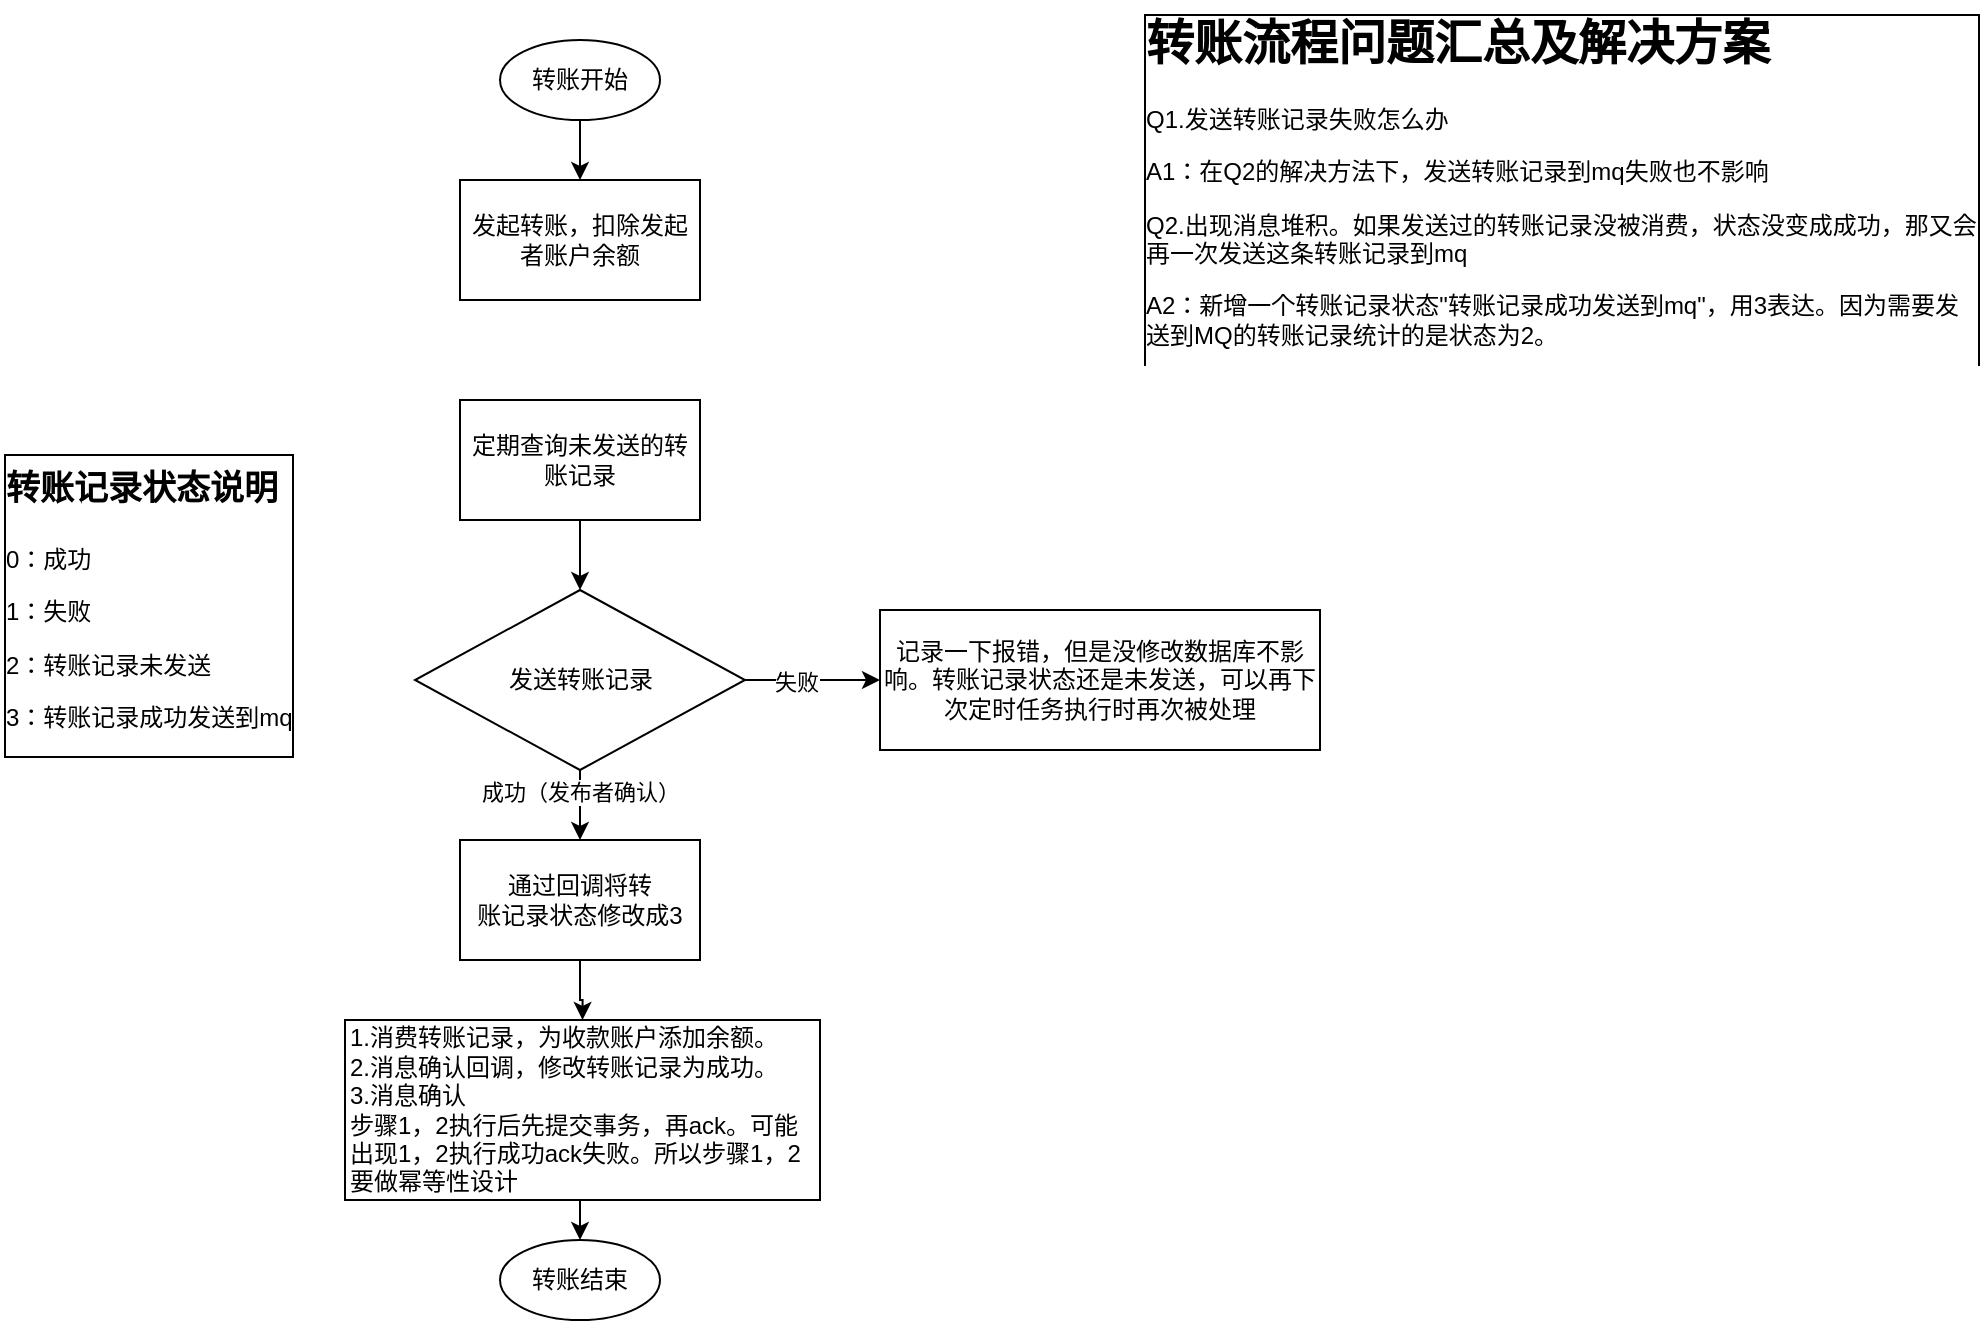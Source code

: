 <mxfile version="28.0.7">
  <diagram id="C5RBs43oDa-KdzZeNtuy" name="Page-1">
    <mxGraphModel dx="1213" dy="701" grid="1" gridSize="10" guides="1" tooltips="1" connect="1" arrows="1" fold="1" page="1" pageScale="1" pageWidth="3300" pageHeight="4681" math="0" shadow="0">
      <root>
        <mxCell id="WIyWlLk6GJQsqaUBKTNV-0" />
        <mxCell id="WIyWlLk6GJQsqaUBKTNV-1" parent="WIyWlLk6GJQsqaUBKTNV-0" />
        <mxCell id="uTj_L4GP4vtBzImo_Wq9-3" style="edgeStyle=orthogonalEdgeStyle;rounded=0;orthogonalLoop=1;jettySize=auto;html=1;exitX=0.5;exitY=1;exitDx=0;exitDy=0;entryX=0.5;entryY=0;entryDx=0;entryDy=0;" parent="WIyWlLk6GJQsqaUBKTNV-1" source="uTj_L4GP4vtBzImo_Wq9-0" target="uTj_L4GP4vtBzImo_Wq9-2" edge="1">
          <mxGeometry relative="1" as="geometry" />
        </mxCell>
        <mxCell id="uTj_L4GP4vtBzImo_Wq9-0" value="转账开始" style="ellipse;whiteSpace=wrap;html=1;" parent="WIyWlLk6GJQsqaUBKTNV-1" vertex="1">
          <mxGeometry x="360" y="120" width="80" height="40" as="geometry" />
        </mxCell>
        <mxCell id="uTj_L4GP4vtBzImo_Wq9-1" value="转账结束" style="ellipse;whiteSpace=wrap;html=1;" parent="WIyWlLk6GJQsqaUBKTNV-1" vertex="1">
          <mxGeometry x="360" y="720" width="80" height="40" as="geometry" />
        </mxCell>
        <mxCell id="uTj_L4GP4vtBzImo_Wq9-2" value="发起转账，扣除发起者账户余额" style="rounded=0;whiteSpace=wrap;html=1;" parent="WIyWlLk6GJQsqaUBKTNV-1" vertex="1">
          <mxGeometry x="340" y="190" width="120" height="60" as="geometry" />
        </mxCell>
        <mxCell id="uTj_L4GP4vtBzImo_Wq9-6" style="edgeStyle=orthogonalEdgeStyle;rounded=0;orthogonalLoop=1;jettySize=auto;html=1;exitX=0.5;exitY=1;exitDx=0;exitDy=0;entryX=0.5;entryY=0;entryDx=0;entryDy=0;" parent="WIyWlLk6GJQsqaUBKTNV-1" source="uTj_L4GP4vtBzImo_Wq9-4" target="uTj_L4GP4vtBzImo_Wq9-7" edge="1">
          <mxGeometry relative="1" as="geometry">
            <mxPoint x="400" y="400" as="targetPoint" />
          </mxGeometry>
        </mxCell>
        <mxCell id="uTj_L4GP4vtBzImo_Wq9-4" value="定期查询未发送的转账记录" style="rounded=0;whiteSpace=wrap;html=1;" parent="WIyWlLk6GJQsqaUBKTNV-1" vertex="1">
          <mxGeometry x="340" y="300" width="120" height="60" as="geometry" />
        </mxCell>
        <mxCell id="uTj_L4GP4vtBzImo_Wq9-9" style="edgeStyle=orthogonalEdgeStyle;rounded=0;orthogonalLoop=1;jettySize=auto;html=1;exitX=0.5;exitY=1;exitDx=0;exitDy=0;entryX=0.5;entryY=0;entryDx=0;entryDy=0;" parent="WIyWlLk6GJQsqaUBKTNV-1" source="uTj_L4GP4vtBzImo_Wq9-7" target="uTj_L4GP4vtBzImo_Wq9-29" edge="1">
          <mxGeometry relative="1" as="geometry">
            <mxPoint x="400" y="500" as="targetPoint" />
          </mxGeometry>
        </mxCell>
        <mxCell id="uTj_L4GP4vtBzImo_Wq9-10" value="成功（发布者确认）" style="edgeLabel;html=1;align=center;verticalAlign=middle;resizable=0;points=[];" parent="uTj_L4GP4vtBzImo_Wq9-9" vertex="1" connectable="0">
          <mxGeometry x="-0.1" y="-1" relative="1" as="geometry">
            <mxPoint x="1" y="-5" as="offset" />
          </mxGeometry>
        </mxCell>
        <mxCell id="uTj_L4GP4vtBzImo_Wq9-12" style="edgeStyle=orthogonalEdgeStyle;rounded=0;orthogonalLoop=1;jettySize=auto;html=1;exitX=1;exitY=0.5;exitDx=0;exitDy=0;entryX=0;entryY=0.5;entryDx=0;entryDy=0;" parent="WIyWlLk6GJQsqaUBKTNV-1" source="uTj_L4GP4vtBzImo_Wq9-7" target="uTj_L4GP4vtBzImo_Wq9-11" edge="1">
          <mxGeometry relative="1" as="geometry" />
        </mxCell>
        <mxCell id="uTj_L4GP4vtBzImo_Wq9-13" value="失败" style="edgeLabel;html=1;align=center;verticalAlign=middle;resizable=0;points=[];" parent="uTj_L4GP4vtBzImo_Wq9-12" vertex="1" connectable="0">
          <mxGeometry x="-0.24" y="-1" relative="1" as="geometry">
            <mxPoint as="offset" />
          </mxGeometry>
        </mxCell>
        <mxCell id="uTj_L4GP4vtBzImo_Wq9-7" value="&lt;div&gt;发送转账记录&lt;/div&gt;" style="rhombus;whiteSpace=wrap;html=1;" parent="WIyWlLk6GJQsqaUBKTNV-1" vertex="1">
          <mxGeometry x="317.5" y="395" width="165" height="90" as="geometry" />
        </mxCell>
        <mxCell id="Nz396IvyJtMQi-NrtlgB-0" style="edgeStyle=orthogonalEdgeStyle;rounded=0;orthogonalLoop=1;jettySize=auto;html=1;exitX=0.5;exitY=1;exitDx=0;exitDy=0;entryX=0.5;entryY=0;entryDx=0;entryDy=0;" parent="WIyWlLk6GJQsqaUBKTNV-1" source="uTj_L4GP4vtBzImo_Wq9-8" target="uTj_L4GP4vtBzImo_Wq9-1" edge="1">
          <mxGeometry relative="1" as="geometry" />
        </mxCell>
        <mxCell id="uTj_L4GP4vtBzImo_Wq9-8" value="&lt;div align=&quot;left&quot;&gt;1.消费转账记录，为收款账户添加余额。&lt;/div&gt;&lt;div align=&quot;left&quot;&gt;2.消息确认回调，修改转账记录为成功。&lt;/div&gt;&lt;div align=&quot;left&quot;&gt;3.消息确认&lt;/div&gt;&lt;div align=&quot;left&quot;&gt;步骤1，2执行后先提交事务，再ack。可能出现1，2执行成功ack失败。所以步骤1，2要做幂等性设计&lt;br&gt;&lt;/div&gt;" style="rounded=0;whiteSpace=wrap;html=1;align=left;" parent="WIyWlLk6GJQsqaUBKTNV-1" vertex="1">
          <mxGeometry x="282.5" y="610" width="237.5" height="90" as="geometry" />
        </mxCell>
        <mxCell id="uTj_L4GP4vtBzImo_Wq9-11" value="记录一下报错，但是没修改数据库不影响。转账记录状态还是未发送，可以再下次定时任务执行时再次被处理" style="rounded=0;whiteSpace=wrap;html=1;" parent="WIyWlLk6GJQsqaUBKTNV-1" vertex="1">
          <mxGeometry x="550" y="405" width="220" height="70" as="geometry" />
        </mxCell>
        <mxCell id="uTj_L4GP4vtBzImo_Wq9-18" value="&lt;h1 style=&quot;margin-top: 0px;&quot;&gt;转账流程问题汇总及解决方案&lt;br&gt;&lt;/h1&gt;&lt;p&gt;Q1.发送转账记录失败怎么办&lt;/p&gt;&lt;p&gt;A1：在Q2的解决方法下，发送转账记录到mq失败也不影响&lt;/p&gt;&lt;p&gt;Q2.出现消息堆积。如果发送过的转账记录没被消费，状态没变成成功，那又会再一次发送这条转账记录到mq&lt;/p&gt;&lt;p&gt;A2：新增一个转账记录状态&quot;转账记录成功发送到mq&quot;，用3表达。因为需要发送到MQ的转账记录统计的是状态为2。&lt;br&gt;&lt;/p&gt;" style="text;html=1;whiteSpace=wrap;overflow=hidden;rounded=0;labelBorderColor=default;" parent="WIyWlLk6GJQsqaUBKTNV-1" vertex="1">
          <mxGeometry x="680" y="100" width="420" height="180" as="geometry" />
        </mxCell>
        <mxCell id="uTj_L4GP4vtBzImo_Wq9-28" value="&lt;h1 style=&quot;margin-top: 0px;&quot;&gt;&lt;font style=&quot;font-size: 17px;&quot;&gt;转账记录状态说明&lt;/font&gt;&lt;br&gt;&lt;/h1&gt;&lt;p&gt;0：成功&lt;/p&gt;&lt;p&gt;1：失败&lt;/p&gt;&lt;p&gt;2：转账记录未发送&lt;/p&gt;&lt;p&gt;3：转账记录成功发送到mq&lt;/p&gt;" style="text;html=1;whiteSpace=wrap;overflow=hidden;rounded=0;labelBorderColor=default;" parent="WIyWlLk6GJQsqaUBKTNV-1" vertex="1">
          <mxGeometry x="110" y="320" width="150" height="180" as="geometry" />
        </mxCell>
        <mxCell id="uTj_L4GP4vtBzImo_Wq9-30" style="edgeStyle=orthogonalEdgeStyle;rounded=0;orthogonalLoop=1;jettySize=auto;html=1;entryX=0.5;entryY=0;entryDx=0;entryDy=0;" parent="WIyWlLk6GJQsqaUBKTNV-1" source="uTj_L4GP4vtBzImo_Wq9-29" target="uTj_L4GP4vtBzImo_Wq9-8" edge="1">
          <mxGeometry relative="1" as="geometry" />
        </mxCell>
        <mxCell id="uTj_L4GP4vtBzImo_Wq9-29" value="&lt;div&gt;通过回调将转&lt;/div&gt;&lt;div&gt;账记录状态修改成3&lt;/div&gt;" style="rounded=0;whiteSpace=wrap;html=1;" parent="WIyWlLk6GJQsqaUBKTNV-1" vertex="1">
          <mxGeometry x="340" y="520" width="120" height="60" as="geometry" />
        </mxCell>
      </root>
    </mxGraphModel>
  </diagram>
</mxfile>
